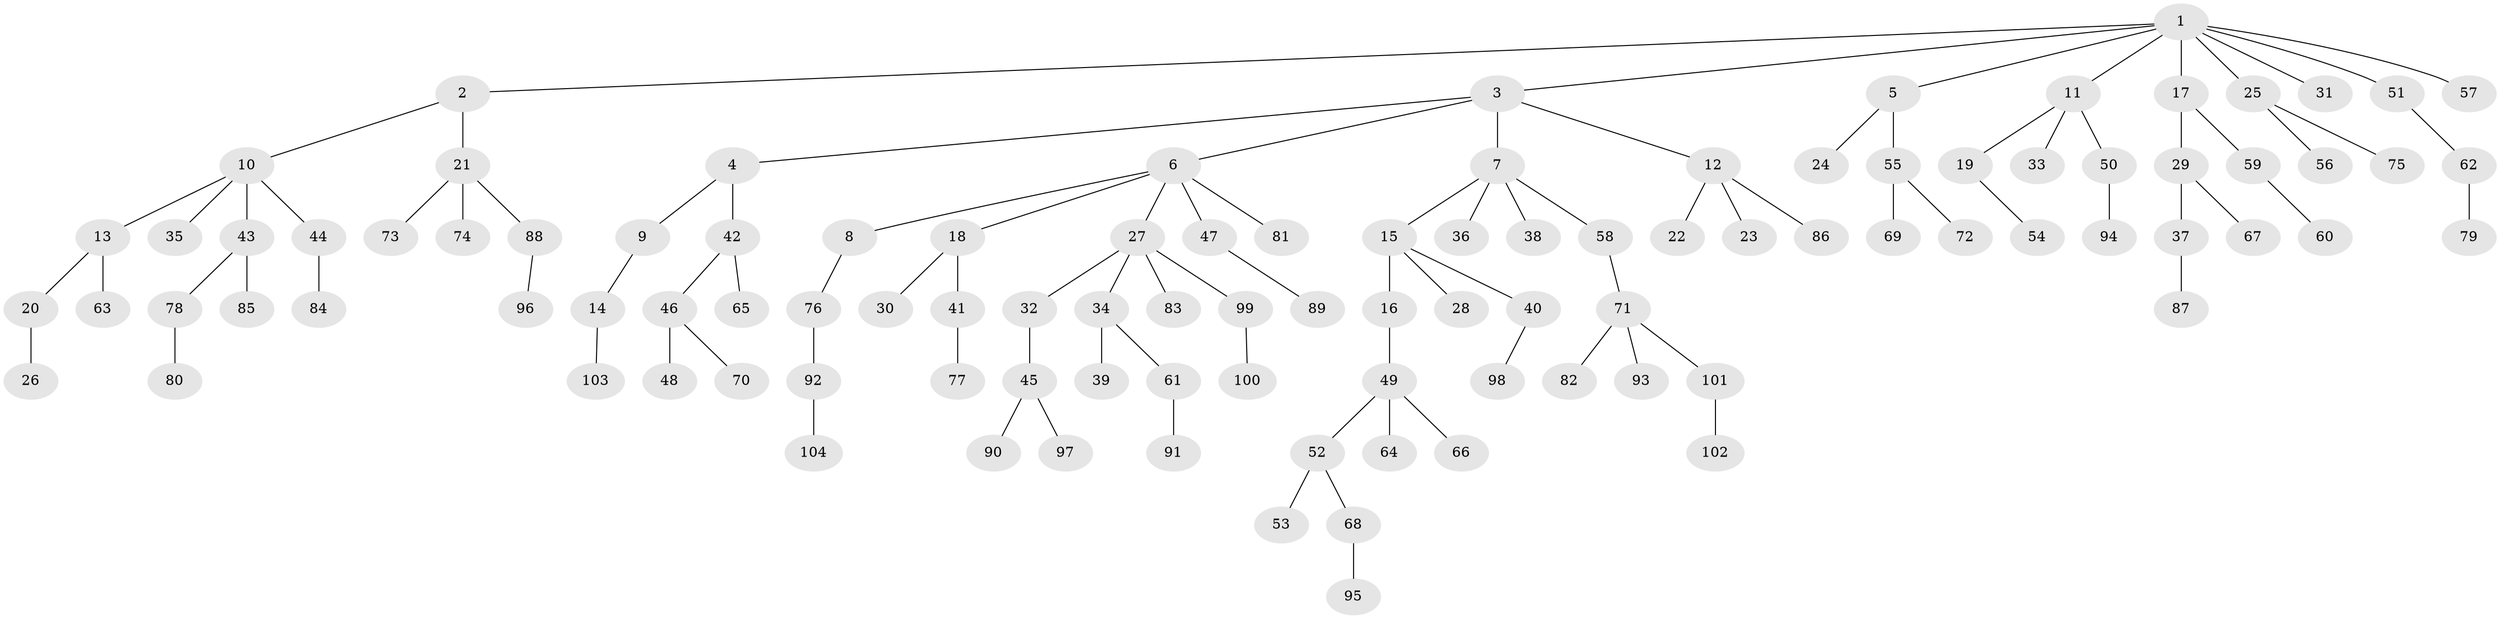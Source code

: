 // coarse degree distribution, {4: 0.09302325581395349, 6: 0.023255813953488372, 3: 0.11627906976744186, 2: 0.32558139534883723, 1: 0.4418604651162791}
// Generated by graph-tools (version 1.1) at 2025/51/03/04/25 22:51:49]
// undirected, 104 vertices, 103 edges
graph export_dot {
  node [color=gray90,style=filled];
  1;
  2;
  3;
  4;
  5;
  6;
  7;
  8;
  9;
  10;
  11;
  12;
  13;
  14;
  15;
  16;
  17;
  18;
  19;
  20;
  21;
  22;
  23;
  24;
  25;
  26;
  27;
  28;
  29;
  30;
  31;
  32;
  33;
  34;
  35;
  36;
  37;
  38;
  39;
  40;
  41;
  42;
  43;
  44;
  45;
  46;
  47;
  48;
  49;
  50;
  51;
  52;
  53;
  54;
  55;
  56;
  57;
  58;
  59;
  60;
  61;
  62;
  63;
  64;
  65;
  66;
  67;
  68;
  69;
  70;
  71;
  72;
  73;
  74;
  75;
  76;
  77;
  78;
  79;
  80;
  81;
  82;
  83;
  84;
  85;
  86;
  87;
  88;
  89;
  90;
  91;
  92;
  93;
  94;
  95;
  96;
  97;
  98;
  99;
  100;
  101;
  102;
  103;
  104;
  1 -- 2;
  1 -- 3;
  1 -- 5;
  1 -- 11;
  1 -- 17;
  1 -- 25;
  1 -- 31;
  1 -- 51;
  1 -- 57;
  2 -- 10;
  2 -- 21;
  3 -- 4;
  3 -- 6;
  3 -- 7;
  3 -- 12;
  4 -- 9;
  4 -- 42;
  5 -- 24;
  5 -- 55;
  6 -- 8;
  6 -- 18;
  6 -- 27;
  6 -- 47;
  6 -- 81;
  7 -- 15;
  7 -- 36;
  7 -- 38;
  7 -- 58;
  8 -- 76;
  9 -- 14;
  10 -- 13;
  10 -- 35;
  10 -- 43;
  10 -- 44;
  11 -- 19;
  11 -- 33;
  11 -- 50;
  12 -- 22;
  12 -- 23;
  12 -- 86;
  13 -- 20;
  13 -- 63;
  14 -- 103;
  15 -- 16;
  15 -- 28;
  15 -- 40;
  16 -- 49;
  17 -- 29;
  17 -- 59;
  18 -- 30;
  18 -- 41;
  19 -- 54;
  20 -- 26;
  21 -- 73;
  21 -- 74;
  21 -- 88;
  25 -- 56;
  25 -- 75;
  27 -- 32;
  27 -- 34;
  27 -- 83;
  27 -- 99;
  29 -- 37;
  29 -- 67;
  32 -- 45;
  34 -- 39;
  34 -- 61;
  37 -- 87;
  40 -- 98;
  41 -- 77;
  42 -- 46;
  42 -- 65;
  43 -- 78;
  43 -- 85;
  44 -- 84;
  45 -- 90;
  45 -- 97;
  46 -- 48;
  46 -- 70;
  47 -- 89;
  49 -- 52;
  49 -- 64;
  49 -- 66;
  50 -- 94;
  51 -- 62;
  52 -- 53;
  52 -- 68;
  55 -- 69;
  55 -- 72;
  58 -- 71;
  59 -- 60;
  61 -- 91;
  62 -- 79;
  68 -- 95;
  71 -- 82;
  71 -- 93;
  71 -- 101;
  76 -- 92;
  78 -- 80;
  88 -- 96;
  92 -- 104;
  99 -- 100;
  101 -- 102;
}
